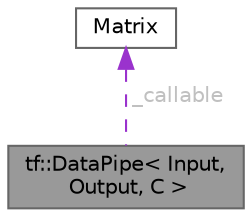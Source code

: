 digraph "tf::DataPipe&lt; Input, Output, C &gt;"
{
 // LATEX_PDF_SIZE
  bgcolor="transparent";
  edge [fontname=Helvetica,fontsize=10,labelfontname=Helvetica,labelfontsize=10];
  node [fontname=Helvetica,fontsize=10,shape=box,height=0.2,width=0.4];
  Node1 [id="Node000001",label="tf::DataPipe\< Input,\l Output, C \>",height=0.2,width=0.4,color="gray40", fillcolor="grey60", style="filled", fontcolor="black",tooltip="class to create a stage in a data-parallel pipeline"];
  Node2 -> Node1 [id="edge1_Node000001_Node000002",dir="back",color="darkorchid3",style="dashed",tooltip=" ",label=" _callable",fontcolor="grey" ];
  Node2 [id="Node000002",label="Matrix",height=0.2,width=0.4,color="gray40", fillcolor="white", style="filled",URL="$class_matrix.html",tooltip=" "];
}
